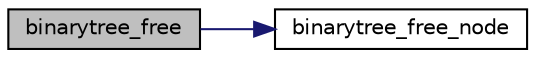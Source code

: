 digraph "binarytree_free"
{
 // INTERACTIVE_SVG=YES
 // LATEX_PDF_SIZE
  edge [fontname="Helvetica",fontsize="10",labelfontname="Helvetica",labelfontsize="10"];
  node [fontname="Helvetica",fontsize="10",shape=record];
  rankdir="LR";
  Node4 [label="binarytree_free",height=0.2,width=0.4,color="black", fillcolor="grey75", style="filled", fontcolor="black",tooltip=" "];
  Node4 -> Node5 [color="midnightblue",fontsize="10",style="solid",fontname="Helvetica"];
  Node5 [label="binarytree_free_node",height=0.2,width=0.4,color="black", fillcolor="white", style="filled",URL="$bintree_8h.html#ab059938725b35eb1df4d22473233beab",tooltip=" "];
}
